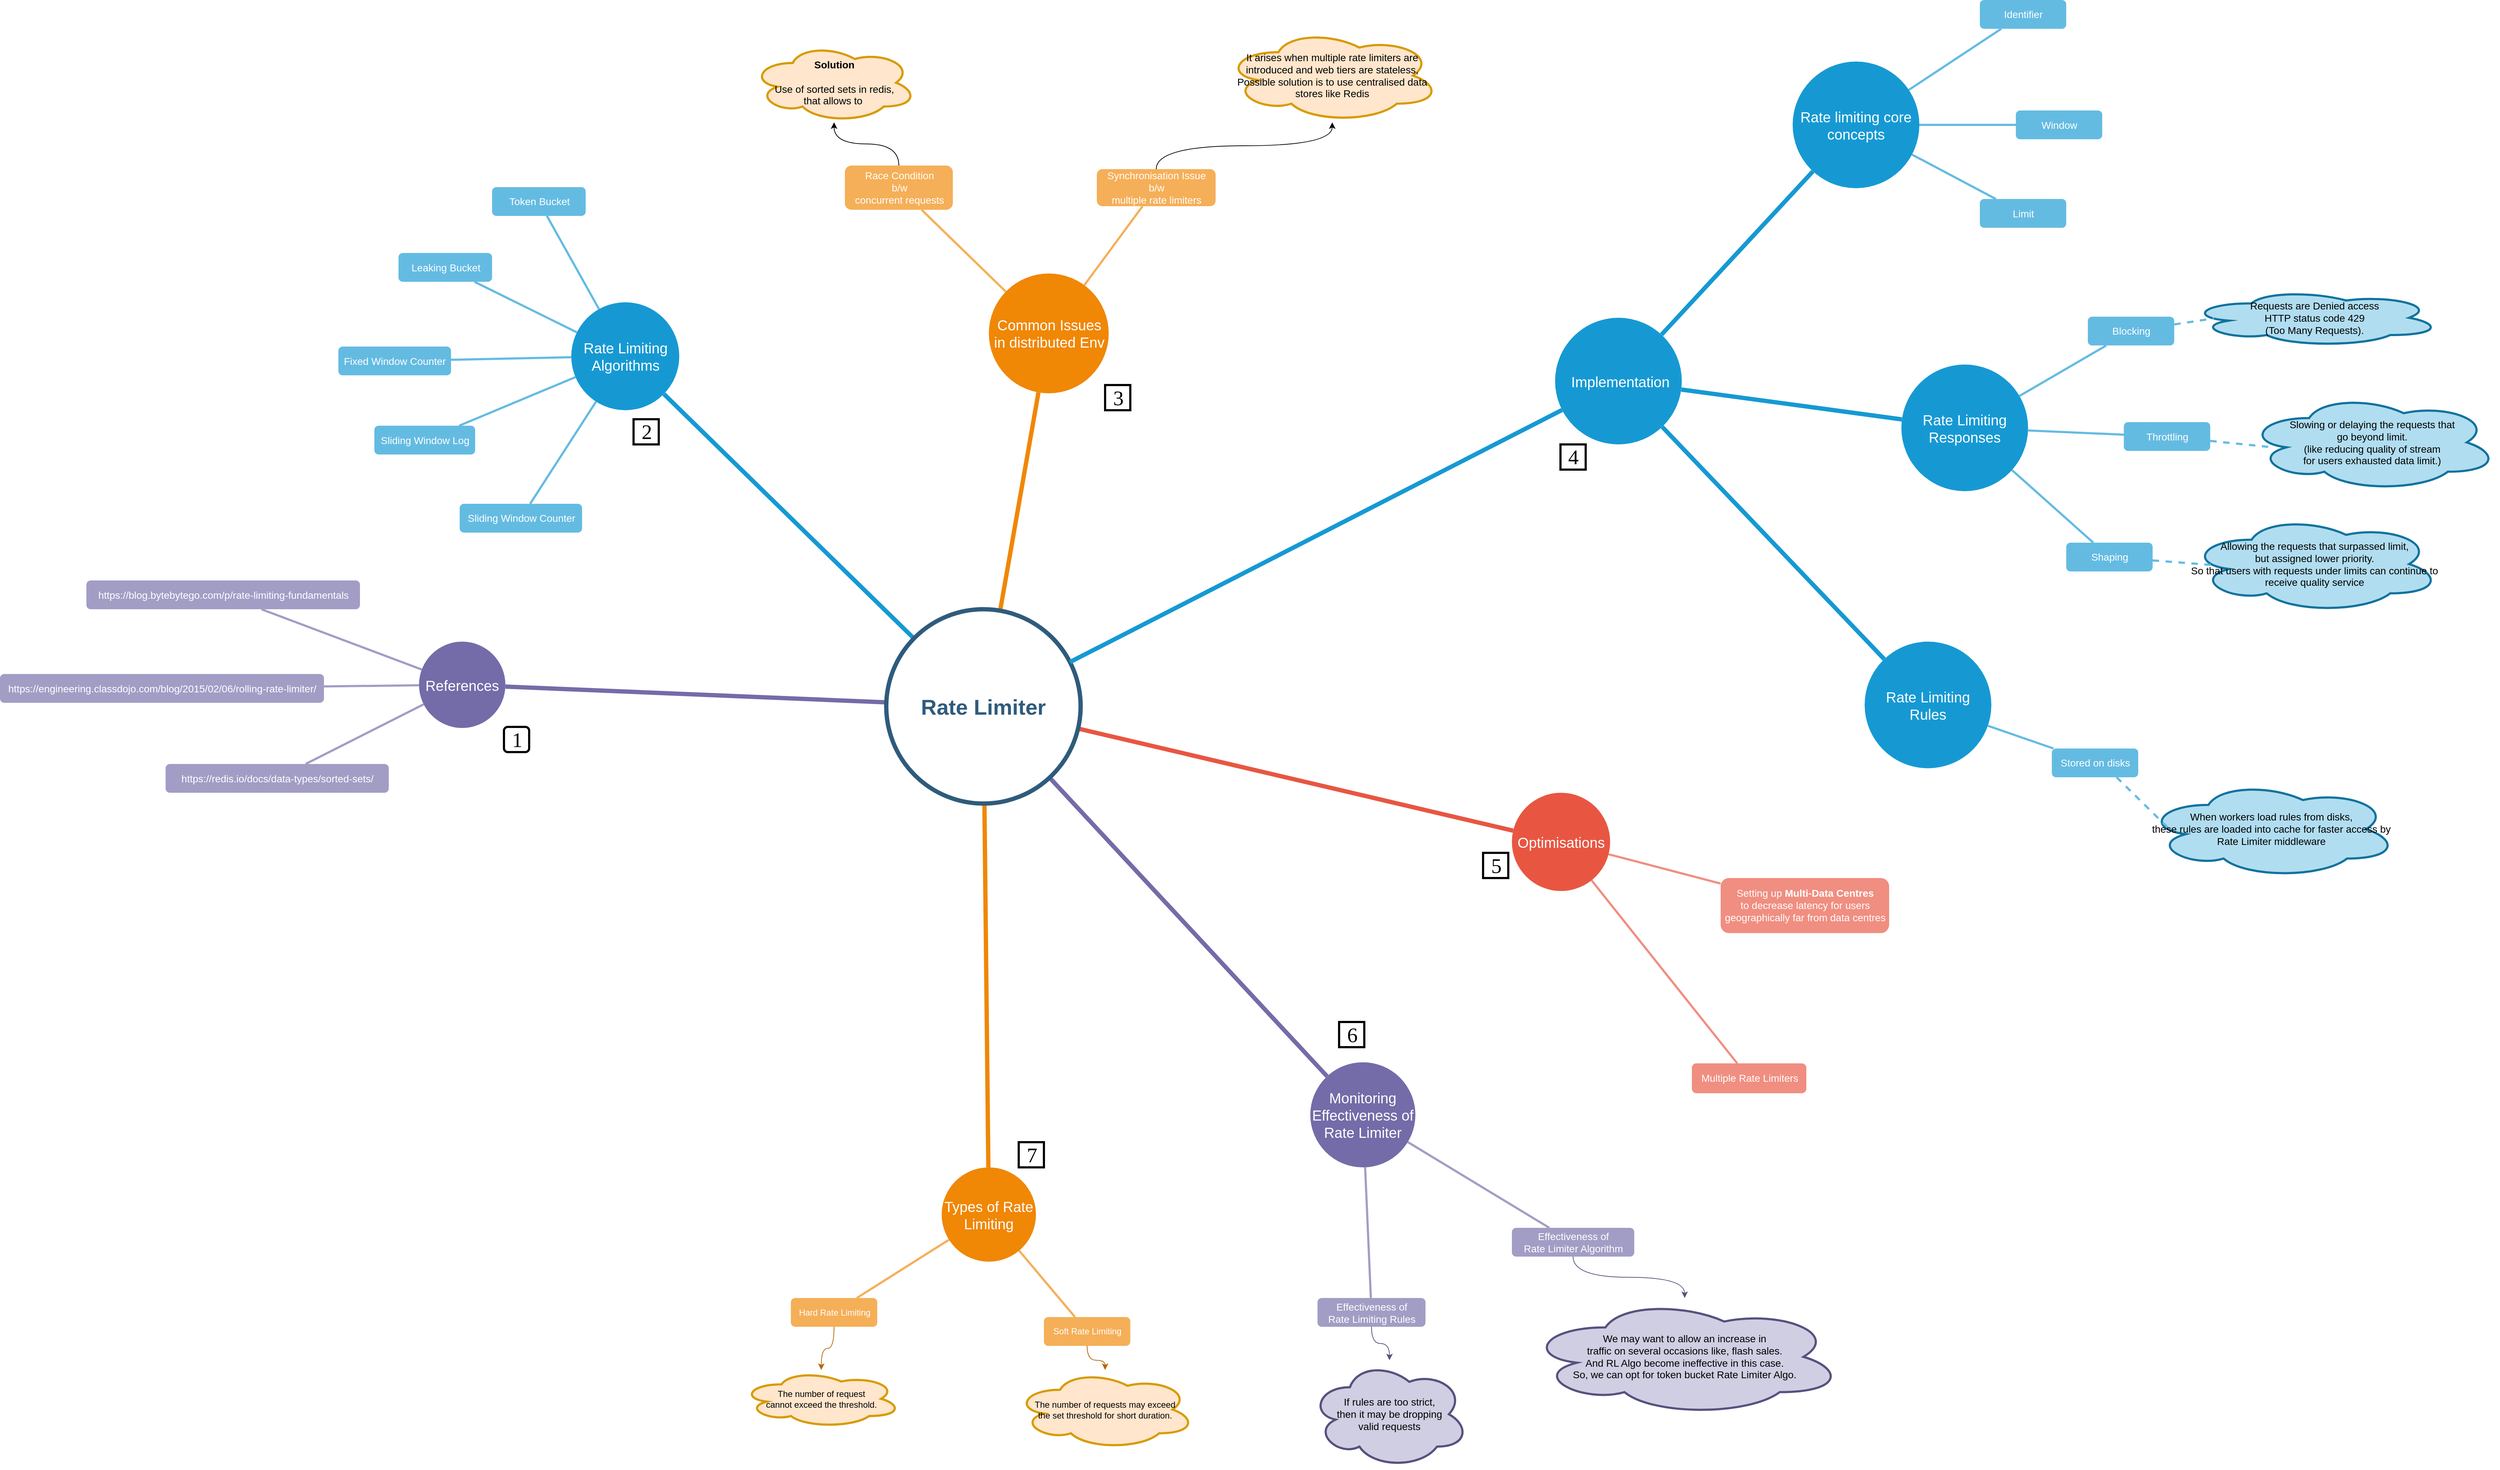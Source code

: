 <mxfile version="21.6.5" type="github">
  <diagram id="6a731a19-8d31-9384-78a2-239565b7b9f0" name="Page-1">
    <mxGraphModel dx="4923" dy="3121" grid="1" gridSize="10" guides="1" tooltips="1" connect="1" arrows="1" fold="1" page="1" pageScale="1" pageWidth="1169" pageHeight="827" background="none" math="0" shadow="0">
      <root>
        <mxCell id="0" />
        <mxCell id="1" parent="0" />
        <mxCell id="1350" value="Rate Limiting Algorithms" style="ellipse;whiteSpace=wrap;html=1;shadow=0;fontFamily=Helvetica;fontSize=20;fontColor=#FFFFFF;align=center;strokeWidth=3;fillColor=#1699D3;strokeColor=none;aspect=fixed;" parent="1" vertex="1">
          <mxGeometry x="523.5" y="250" width="150" height="150" as="geometry" />
        </mxCell>
        <mxCell id="1351" value="Common Issues in distributed Env" style="ellipse;whiteSpace=wrap;html=1;shadow=0;fontFamily=Helvetica;fontSize=20;fontColor=#FFFFFF;align=center;strokeWidth=3;fillColor=#F08705;strokeColor=none;gradientColor=none;aspect=fixed;" parent="1" vertex="1">
          <mxGeometry x="1103.5" y="210" width="166.5" height="166.5" as="geometry" />
        </mxCell>
        <mxCell id="1352" value="Optimisations" style="ellipse;whiteSpace=wrap;html=1;shadow=0;fontFamily=Helvetica;fontSize=20;fontColor=#FFFFFF;align=center;strokeWidth=3;fillColor=#E85642;strokeColor=none;aspect=fixed;" parent="1" vertex="1">
          <mxGeometry x="1830" y="931.5" width="136.5" height="136.5" as="geometry" />
        </mxCell>
        <mxCell id="1353" value="Rate limiting core concepts" style="ellipse;whiteSpace=wrap;html=1;shadow=0;fontFamily=Helvetica;fontSize=20;fontColor=#FFFFFF;align=center;strokeWidth=3;fillColor=#1699D3;strokeColor=none;aspect=fixed;" parent="1" vertex="1">
          <mxGeometry x="2220" y="-84.5" width="176" height="176" as="geometry" />
        </mxCell>
        <mxCell id="1354" value="Monitoring&lt;br&gt;Effectiveness of Rate Limiter" style="ellipse;whiteSpace=wrap;html=1;shadow=0;fontFamily=Helvetica;fontSize=20;fontColor=#FFFFFF;align=center;strokeWidth=3;fillColor=#736ca8;strokeColor=none;aspect=fixed;" parent="1" vertex="1">
          <mxGeometry x="1550" y="1306" width="146" height="146" as="geometry" />
        </mxCell>
        <mxCell id="1355" value="Types of Rate Limiting" style="ellipse;whiteSpace=wrap;html=1;shadow=0;fontFamily=Helvetica;fontSize=20;fontColor=#FFFFFF;align=center;strokeWidth=3;fillColor=#F08705;strokeColor=none;aspect=fixed;" parent="1" vertex="1">
          <mxGeometry x="1038" y="1452" width="131" height="131" as="geometry" />
        </mxCell>
        <mxCell id="1359" style="endArrow=none;strokeWidth=6;strokeColor=#1699D3;html=1;" parent="1" source="1515" target="1350" edge="1">
          <mxGeometry relative="1" as="geometry" />
        </mxCell>
        <mxCell id="1360" style="endArrow=none;strokeWidth=6;strokeColor=#f08705;html=1;" parent="1" source="1515" target="1351" edge="1">
          <mxGeometry relative="1" as="geometry" />
        </mxCell>
        <mxCell id="1361" style="endArrow=none;strokeWidth=6;strokeColor=#E85642;html=1;" parent="1" source="1515" target="1352" edge="1">
          <mxGeometry relative="1" as="geometry" />
        </mxCell>
        <mxCell id="1362" style="endArrow=none;strokeWidth=6;strokeColor=#1699D3;html=1;" parent="1" source="o9pdHSFh_AW5zNJV-_QS-1553" target="1353" edge="1">
          <mxGeometry relative="1" as="geometry" />
        </mxCell>
        <mxCell id="1363" style="endArrow=none;strokeWidth=6;strokeColor=#736CA8;html=1;" parent="1" source="1515" target="1516" edge="1">
          <mxGeometry relative="1" as="geometry" />
        </mxCell>
        <mxCell id="1364" style="endArrow=none;strokeWidth=6;strokeColor=#736ca8;html=1;" parent="1" source="1515" target="1354" edge="1">
          <mxGeometry relative="1" as="geometry" />
        </mxCell>
        <mxCell id="1365" value="" style="edgeStyle=none;endArrow=none;strokeWidth=6;strokeColor=#F08705;html=1;" parent="1" source="1515" target="1355" edge="1">
          <mxGeometry x="181" y="226.5" width="100" height="100" as="geometry">
            <mxPoint x="181" y="326.5" as="sourcePoint" />
            <mxPoint x="281" y="226.5" as="targetPoint" />
          </mxGeometry>
        </mxCell>
        <mxCell id="1371" value="Leaking Bucket" style="rounded=1;fillColor=#64BBE2;strokeColor=none;strokeWidth=3;shadow=0;html=1;fontColor=#FFFFFF;fontSize=14;" parent="1" vertex="1">
          <mxGeometry x="283.5" y="181.5" width="130" height="40" as="geometry" />
        </mxCell>
        <mxCell id="1372" value="Token Bucket" style="rounded=1;fillColor=#64BBE2;strokeColor=none;strokeWidth=3;shadow=0;html=1;fontColor=#FFFFFF;fontSize=14;" parent="1" vertex="1">
          <mxGeometry x="413.5" y="90" width="130" height="40" as="geometry" />
        </mxCell>
        <mxCell id="1373" value="Fixed Window Counter" style="rounded=1;fillColor=#64BBE2;strokeColor=none;strokeWidth=3;shadow=0;html=1;fontColor=#FFFFFF;fontSize=14;" parent="1" vertex="1">
          <mxGeometry x="200" y="311.5" width="156.5" height="40" as="geometry" />
        </mxCell>
        <mxCell id="1383" value="" style="edgeStyle=none;endArrow=none;strokeWidth=3;strokeColor=#64BBE2;html=1;" parent="1" source="1350" target="1371" edge="1">
          <mxGeometry x="-221.5" y="56.5" width="100" height="100" as="geometry">
            <mxPoint x="-221.5" y="156.5" as="sourcePoint" />
            <mxPoint x="-121.5" y="56.5" as="targetPoint" />
          </mxGeometry>
        </mxCell>
        <mxCell id="1384" value="" style="edgeStyle=none;endArrow=none;strokeWidth=3;strokeColor=#64BBE2;html=1;" parent="1" source="1350" target="1372" edge="1">
          <mxGeometry x="-221.5" y="56.5" width="100" height="100" as="geometry">
            <mxPoint x="-221.5" y="156.5" as="sourcePoint" />
            <mxPoint x="-121.5" y="56.5" as="targetPoint" />
          </mxGeometry>
        </mxCell>
        <mxCell id="1385" value="" style="edgeStyle=none;endArrow=none;strokeWidth=3;strokeColor=#64BBE2;html=1;" parent="1" source="1350" target="1373" edge="1">
          <mxGeometry x="-221.5" y="56.5" width="100" height="100" as="geometry">
            <mxPoint x="-221.5" y="156.5" as="sourcePoint" />
            <mxPoint x="-121.5" y="56.5" as="targetPoint" />
          </mxGeometry>
        </mxCell>
        <mxCell id="o9pdHSFh_AW5zNJV-_QS-1548" value="" style="edgeStyle=orthogonalEdgeStyle;rounded=0;orthogonalLoop=1;jettySize=auto;html=1;curved=1;" edge="1" parent="1" source="1392" target="o9pdHSFh_AW5zNJV-_QS-1547">
          <mxGeometry relative="1" as="geometry" />
        </mxCell>
        <mxCell id="1392" value="Race Condition&lt;br&gt;b/w&lt;br&gt;concurrent requests" style="rounded=1;fillColor=#f5af58;strokeColor=none;strokeWidth=3;shadow=0;html=1;fontColor=#FFFFFF;fontSize=14;" parent="1" vertex="1">
          <mxGeometry x="903.5" y="60" width="150" height="61.5" as="geometry" />
        </mxCell>
        <mxCell id="o9pdHSFh_AW5zNJV-_QS-1550" value="" style="edgeStyle=orthogonalEdgeStyle;rounded=0;orthogonalLoop=1;jettySize=auto;html=1;elbow=vertical;curved=1;exitX=0.5;exitY=0;exitDx=0;exitDy=0;" edge="1" parent="1" source="1393" target="o9pdHSFh_AW5zNJV-_QS-1549">
          <mxGeometry relative="1" as="geometry" />
        </mxCell>
        <mxCell id="1393" value="Synchronisation Issue&lt;br&gt;b/w&lt;br&gt;multiple rate limiters" style="rounded=1;fillColor=#f5af58;strokeColor=none;strokeWidth=3;shadow=0;html=1;fontColor=#FFFFFF;fontSize=14;" parent="1" vertex="1">
          <mxGeometry x="1253.5" y="65" width="165" height="51.5" as="geometry" />
        </mxCell>
        <mxCell id="1404" value="" style="edgeStyle=none;endArrow=none;strokeWidth=3;strokeColor=#F5AF58;html=1;" parent="1" source="1351" target="1392" edge="1">
          <mxGeometry x="3.5" y="21.5" width="100" height="100" as="geometry">
            <mxPoint x="3.5" y="121.5" as="sourcePoint" />
            <mxPoint x="103.5" y="21.5" as="targetPoint" />
          </mxGeometry>
        </mxCell>
        <mxCell id="1405" value="" style="edgeStyle=none;endArrow=none;strokeWidth=3;strokeColor=#F5AF58;html=1;" parent="1" source="1351" target="1393" edge="1">
          <mxGeometry x="3.5" y="21.5" width="100" height="100" as="geometry">
            <mxPoint x="3.5" y="121.5" as="sourcePoint" />
            <mxPoint x="103.5" y="21.5" as="targetPoint" />
          </mxGeometry>
        </mxCell>
        <mxCell id="1417" value="Setting up &lt;b&gt;Multi-Data Centres&lt;/b&gt;&lt;br style=&quot;font-size: 14px;&quot;&gt;to decrease latency for users&lt;br style=&quot;font-size: 14px;&quot;&gt;geographically far from data centres" style="rounded=1;fillColor=#f08e81;strokeColor=none;strokeWidth=3;shadow=0;html=1;fontColor=#FFFFFF;fontSize=14;" parent="1" vertex="1">
          <mxGeometry x="2120" y="1050" width="234" height="76.5" as="geometry" />
        </mxCell>
        <mxCell id="1418" value="Multiple Rate Limiters" style="rounded=1;fillColor=#f08e81;strokeColor=none;strokeWidth=3;shadow=0;html=1;fontColor=#FFFFFF;fontSize=14;" parent="1" vertex="1">
          <mxGeometry x="2080" y="1307.5" width="159" height="41.5" as="geometry" />
        </mxCell>
        <mxCell id="1428" value="" style="edgeStyle=none;endArrow=none;strokeWidth=3;strokeColor=#F08E81;html=1;" parent="1" source="1352" target="1417" edge="1">
          <mxGeometry x="31" y="106.5" width="100" height="100" as="geometry">
            <mxPoint x="260" y="1025.5" as="sourcePoint" />
            <mxPoint x="360" y="925.5" as="targetPoint" />
          </mxGeometry>
        </mxCell>
        <mxCell id="1429" value="" style="edgeStyle=none;endArrow=none;strokeWidth=3;strokeColor=#F08E81;html=1;" parent="1" source="1352" target="1418" edge="1">
          <mxGeometry x="31" y="106.5" width="100" height="100" as="geometry">
            <mxPoint x="260" y="1025.5" as="sourcePoint" />
            <mxPoint x="360" y="925.5" as="targetPoint" />
          </mxGeometry>
        </mxCell>
        <mxCell id="1440" value="Identifier" style="rounded=1;fillColor=#64BBE2;strokeColor=none;strokeWidth=3;shadow=0;html=1;fontColor=#FFFFFF;fontSize=14;" parent="1" vertex="1">
          <mxGeometry x="2480" y="-170" width="120" height="40" as="geometry" />
        </mxCell>
        <mxCell id="1441" value="Limit" style="rounded=1;fillColor=#64BBE2;strokeColor=none;strokeWidth=3;shadow=0;html=1;fontColor=#FFFFFF;fontSize=14;" parent="1" vertex="1">
          <mxGeometry x="2480" y="106.5" width="120" height="40" as="geometry" />
        </mxCell>
        <mxCell id="1442" value="Window" style="rounded=1;fillColor=#64BBE2;strokeColor=none;strokeWidth=3;shadow=0;html=1;fontColor=#FFFFFF;fontSize=14;" parent="1" vertex="1">
          <mxGeometry x="2530" y="-16.5" width="120" height="40" as="geometry" />
        </mxCell>
        <mxCell id="1451" value="" style="edgeStyle=none;endArrow=none;strokeWidth=3;strokeColor=#64BBE2;html=1;" parent="1" source="1353" target="1440" edge="1">
          <mxGeometry x="-24" y="196.5" width="100" height="100" as="geometry">
            <mxPoint x="358.5" y="-511.5" as="sourcePoint" />
            <mxPoint x="458.5" y="-611.5" as="targetPoint" />
          </mxGeometry>
        </mxCell>
        <mxCell id="1452" value="" style="edgeStyle=none;endArrow=none;strokeWidth=3;strokeColor=#64BBE2;html=1;" parent="1" source="1353" target="1442" edge="1">
          <mxGeometry x="-24" y="196.5" width="100" height="100" as="geometry">
            <mxPoint x="358.5" y="-511.5" as="sourcePoint" />
            <mxPoint x="458.5" y="-611.5" as="targetPoint" />
          </mxGeometry>
        </mxCell>
        <mxCell id="1453" value="" style="edgeStyle=none;endArrow=none;strokeWidth=3;strokeColor=#64BBE2;html=1;" parent="1" source="1353" target="1441" edge="1">
          <mxGeometry x="-24" y="196.5" width="100" height="100" as="geometry">
            <mxPoint x="358.5" y="-511.5" as="sourcePoint" />
            <mxPoint x="458.5" y="-611.5" as="targetPoint" />
          </mxGeometry>
        </mxCell>
        <mxCell id="o9pdHSFh_AW5zNJV-_QS-1583" value="" style="edgeStyle=orthogonalEdgeStyle;rounded=0;orthogonalLoop=1;jettySize=auto;html=1;curved=1;fillColor=#d0cee2;strokeColor=#56517e;" edge="1" parent="1" source="1460" target="o9pdHSFh_AW5zNJV-_QS-1582">
          <mxGeometry relative="1" as="geometry" />
        </mxCell>
        <mxCell id="1460" value="Effectiveness of &lt;br style=&quot;font-size: 14px;&quot;&gt;Rate Limiter Algorithm" style="rounded=1;fillColor=#a29dc5;strokeColor=none;strokeWidth=3;shadow=0;html=1;fontColor=#FFFFFF;fontSize=14;" parent="1" vertex="1">
          <mxGeometry x="1830" y="1536" width="170" height="40" as="geometry" />
        </mxCell>
        <mxCell id="o9pdHSFh_AW5zNJV-_QS-1581" value="" style="edgeStyle=orthogonalEdgeStyle;rounded=0;orthogonalLoop=1;jettySize=auto;html=1;fillColor=#d0cee2;strokeColor=#56517e;elbow=vertical;curved=1;" edge="1" parent="1" source="1461" target="o9pdHSFh_AW5zNJV-_QS-1580">
          <mxGeometry relative="1" as="geometry" />
        </mxCell>
        <mxCell id="1461" value="Effectiveness of&lt;br style=&quot;font-size: 14px;&quot;&gt;Rate Limiting Rules" style="rounded=1;fillColor=#a29dc5;strokeColor=none;strokeWidth=3;shadow=0;html=1;fontColor=#FFFFFF;fontSize=14;" parent="1" vertex="1">
          <mxGeometry x="1560" y="1633.5" width="150" height="40" as="geometry" />
        </mxCell>
        <mxCell id="1463" value="" style="edgeStyle=none;endArrow=none;strokeWidth=3;strokeColor=#A29DC5;html=1;" parent="1" source="1354" target="1460" edge="1">
          <mxGeometry x="251" y="-103.5" width="100" height="100" as="geometry">
            <mxPoint x="170" y="440.5" as="sourcePoint" />
            <mxPoint x="270" y="340.5" as="targetPoint" />
          </mxGeometry>
        </mxCell>
        <mxCell id="1464" value="" style="edgeStyle=none;endArrow=none;strokeWidth=3;strokeColor=#A29DC5;html=1;" parent="1" source="1354" target="1461" edge="1">
          <mxGeometry x="251" y="-103.5" width="100" height="100" as="geometry">
            <mxPoint x="170" y="440.5" as="sourcePoint" />
            <mxPoint x="270" y="340.5" as="targetPoint" />
          </mxGeometry>
        </mxCell>
        <mxCell id="1472" value="Soft Rate Limiting" style="rounded=1;fillColor=#f5af58;strokeColor=none;strokeWidth=3;shadow=0;html=1;fontColor=#FFFFFF;" parent="1" vertex="1">
          <mxGeometry x="1180" y="1660" width="120" height="40" as="geometry" />
        </mxCell>
        <mxCell id="o9pdHSFh_AW5zNJV-_QS-1585" value="" style="edgeStyle=orthogonalEdgeStyle;rounded=0;orthogonalLoop=1;jettySize=auto;html=1;fillColor=#fad7ac;strokeColor=#b46504;curved=1;" edge="1" parent="1" source="1473" target="o9pdHSFh_AW5zNJV-_QS-1584">
          <mxGeometry relative="1" as="geometry" />
        </mxCell>
        <mxCell id="1473" value="Hard Rate Limiting" style="rounded=1;fillColor=#f5af58;strokeColor=none;strokeWidth=3;shadow=0;html=1;fontColor=#FFFFFF;" parent="1" vertex="1">
          <mxGeometry x="828.5" y="1633.5" width="120" height="40" as="geometry" />
        </mxCell>
        <mxCell id="1484" value="" style="edgeStyle=none;endArrow=none;strokeWidth=3;strokeColor=#F5AF58;html=1;" parent="1" source="1355" target="1472" edge="1">
          <mxGeometry x="243.5" y="39" width="100" height="100" as="geometry">
            <mxPoint x="43.5" y="361" as="sourcePoint" />
            <mxPoint x="143.5" y="261" as="targetPoint" />
          </mxGeometry>
        </mxCell>
        <mxCell id="1515" value="Rate Limiter" style="ellipse;whiteSpace=wrap;html=1;shadow=0;fontFamily=Helvetica;fontSize=30;fontColor=#2F5B7C;align=center;strokeColor=#2F5B7C;strokeWidth=6;fillColor=#FFFFFF;fontStyle=1;gradientColor=none;" parent="1" vertex="1">
          <mxGeometry x="961" y="676.5" width="270" height="270" as="geometry" />
        </mxCell>
        <mxCell id="1516" value="References" style="ellipse;whiteSpace=wrap;html=1;shadow=0;fontFamily=Helvetica;fontSize=20;fontColor=#FFFFFF;align=center;strokeWidth=3;fillColor=#736ca8;strokeColor=none;" parent="1" vertex="1">
          <mxGeometry x="312" y="721.5" width="120" height="120" as="geometry" />
        </mxCell>
        <UserObject label="https://redis.io/docs/data-types/sorted-sets/" link="https://redis.io/docs/data-types/sorted-sets/" id="1524">
          <mxCell style="rounded=1;fillColor=#a29dc5;strokeColor=none;strokeWidth=3;shadow=0;html=1;fontColor=#FFFFFF;fontSize=14;" parent="1" vertex="1">
            <mxGeometry x="-40" y="891.5" width="310" height="40" as="geometry" />
          </mxCell>
        </UserObject>
        <UserObject label="https://engineering.classdojo.com/blog/2015/02/06/rolling-rate-limiter/" link="https://engineering.classdojo.com/blog/2015/02/06/rolling-rate-limiter/" id="1525">
          <mxCell style="rounded=1;fillColor=#a29dc5;strokeColor=none;strokeWidth=3;shadow=0;html=1;fontColor=#FFFFFF;fontSize=14;" parent="1" vertex="1">
            <mxGeometry x="-270" y="766.5" width="450" height="40" as="geometry" />
          </mxCell>
        </UserObject>
        <UserObject label="https://blog.bytebytego.com/p/rate-limiting-fundamentals" link="https://blog.bytebytego.com/p/rate-limiting-fundamentals" id="1526">
          <mxCell style="rounded=1;fillColor=#a29dc5;strokeColor=none;strokeWidth=3;shadow=0;html=1;fontColor=#FFFFFF;fontSize=14;" parent="1" vertex="1">
            <mxGeometry x="-150" y="636.5" width="380" height="40" as="geometry" />
          </mxCell>
        </UserObject>
        <mxCell id="1536" value="" style="edgeStyle=none;endArrow=none;strokeWidth=3;strokeColor=#A29DC5;html=1;" parent="1" source="1516" target="1524" edge="1">
          <mxGeometry x="-1498" y="-303.5" width="100" height="100" as="geometry">
            <mxPoint x="-1498" y="-203.5" as="sourcePoint" />
            <mxPoint x="-1398" y="-303.5" as="targetPoint" />
          </mxGeometry>
        </mxCell>
        <mxCell id="1537" value="" style="edgeStyle=none;endArrow=none;strokeWidth=3;strokeColor=#A29DC5;html=1;" parent="1" source="1516" target="1525" edge="1">
          <mxGeometry x="-1498" y="-303.5" width="100" height="100" as="geometry">
            <mxPoint x="-1498" y="-203.5" as="sourcePoint" />
            <mxPoint x="-1398" y="-303.5" as="targetPoint" />
          </mxGeometry>
        </mxCell>
        <mxCell id="1538" value="" style="edgeStyle=none;endArrow=none;strokeWidth=3;strokeColor=#A29DC5;html=1;" parent="1" source="1516" target="1526" edge="1">
          <mxGeometry x="-1498" y="-303.5" width="100" height="100" as="geometry">
            <mxPoint x="-1498" y="-203.5" as="sourcePoint" />
            <mxPoint x="-1398" y="-303.5" as="targetPoint" />
          </mxGeometry>
        </mxCell>
        <mxCell id="1542" style="edgeStyle=none;rounded=0;html=1;exitX=0.5;exitY=1;endArrow=none;endFill=0;jettySize=auto;orthogonalLoop=1;strokeColor=#736CA8;strokeWidth=2;fillColor=#64bbe2;fontSize=14;fontColor=#23445D;" parent="1" edge="1">
          <mxGeometry relative="1" as="geometry">
            <mxPoint x="137" y="771.5" as="sourcePoint" />
            <mxPoint x="137" y="771.5" as="targetPoint" />
          </mxGeometry>
        </mxCell>
        <mxCell id="o9pdHSFh_AW5zNJV-_QS-1543" value="Sliding Window Log" style="rounded=1;fillColor=#64BBE2;strokeColor=none;strokeWidth=3;shadow=0;html=1;fontColor=#FFFFFF;fontSize=14;" vertex="1" parent="1">
          <mxGeometry x="250" y="421.5" width="140" height="40" as="geometry" />
        </mxCell>
        <mxCell id="o9pdHSFh_AW5zNJV-_QS-1544" value="" style="edgeStyle=none;endArrow=none;strokeWidth=3;strokeColor=#64BBE2;html=1;" edge="1" parent="1" target="o9pdHSFh_AW5zNJV-_QS-1543" source="1350">
          <mxGeometry x="-221.5" y="56.5" width="100" height="100" as="geometry">
            <mxPoint x="518.5" y="397" as="sourcePoint" />
            <mxPoint x="-128" y="108.5" as="targetPoint" />
          </mxGeometry>
        </mxCell>
        <mxCell id="o9pdHSFh_AW5zNJV-_QS-1545" value="Sliding Window Counter" style="rounded=1;fillColor=#64BBE2;strokeColor=none;strokeWidth=3;shadow=0;html=1;fontColor=#FFFFFF;fontSize=14;" vertex="1" parent="1">
          <mxGeometry x="368.5" y="530" width="170" height="40" as="geometry" />
        </mxCell>
        <mxCell id="o9pdHSFh_AW5zNJV-_QS-1546" value="" style="edgeStyle=none;endArrow=none;strokeWidth=3;strokeColor=#64BBE2;html=1;" edge="1" parent="1" target="o9pdHSFh_AW5zNJV-_QS-1545" source="1350">
          <mxGeometry x="-221.5" y="56.5" width="100" height="100" as="geometry">
            <mxPoint x="572.224" y="393.121" as="sourcePoint" />
            <mxPoint x="-46.5" y="178.5" as="targetPoint" />
          </mxGeometry>
        </mxCell>
        <mxCell id="o9pdHSFh_AW5zNJV-_QS-1547" value="&lt;b&gt;Solution&lt;br&gt;&lt;/b&gt;&lt;br&gt;Use of sorted sets in redis,&lt;br&gt;that allows to&amp;nbsp;" style="ellipse;shape=cloud;whiteSpace=wrap;html=1;fontSize=14;fillColor=#ffe6cc;strokeColor=#d79b00;rounded=1;strokeWidth=3;shadow=0;" vertex="1" parent="1">
          <mxGeometry x="773.5" y="-110" width="230" height="110" as="geometry" />
        </mxCell>
        <mxCell id="o9pdHSFh_AW5zNJV-_QS-1549" value="It arises when multiple rate limiters are introduced and web tiers are stateless,&lt;br&gt;Possible solution is to use centralised data stores like Redis" style="ellipse;shape=cloud;whiteSpace=wrap;html=1;fontSize=14;fillColor=#ffe6cc;strokeColor=#d79b00;rounded=1;strokeWidth=3;shadow=0;" vertex="1" parent="1">
          <mxGeometry x="1431" y="-130" width="299" height="130" as="geometry" />
        </mxCell>
        <mxCell id="o9pdHSFh_AW5zNJV-_QS-1554" value="" style="endArrow=none;strokeWidth=6;strokeColor=#1699D3;html=1;" edge="1" parent="1" source="1515" target="o9pdHSFh_AW5zNJV-_QS-1553">
          <mxGeometry relative="1" as="geometry">
            <mxPoint x="1231" y="812" as="sourcePoint" />
            <mxPoint x="1838" y="812" as="targetPoint" />
          </mxGeometry>
        </mxCell>
        <mxCell id="o9pdHSFh_AW5zNJV-_QS-1553" value="&amp;nbsp;Implementation" style="ellipse;whiteSpace=wrap;html=1;shadow=0;fontFamily=Helvetica;fontSize=20;fontColor=#FFFFFF;align=center;strokeWidth=3;fillColor=#1699D3;strokeColor=none;aspect=fixed;" vertex="1" parent="1">
          <mxGeometry x="1890" y="271.5" width="176" height="176" as="geometry" />
        </mxCell>
        <mxCell id="o9pdHSFh_AW5zNJV-_QS-1555" value="Rate Limiting Responses" style="ellipse;whiteSpace=wrap;html=1;shadow=0;fontFamily=Helvetica;fontSize=20;fontColor=#FFFFFF;align=center;strokeWidth=3;fillColor=#1699D3;strokeColor=none;aspect=fixed;" vertex="1" parent="1">
          <mxGeometry x="2371" y="336.5" width="176" height="176" as="geometry" />
        </mxCell>
        <mxCell id="o9pdHSFh_AW5zNJV-_QS-1557" style="endArrow=none;strokeWidth=6;strokeColor=#1699D3;html=1;" edge="1" parent="1" source="o9pdHSFh_AW5zNJV-_QS-1553" target="o9pdHSFh_AW5zNJV-_QS-1555">
          <mxGeometry relative="1" as="geometry">
            <mxPoint x="2065" y="451" as="sourcePoint" />
            <mxPoint x="2337" y="360" as="targetPoint" />
          </mxGeometry>
        </mxCell>
        <mxCell id="o9pdHSFh_AW5zNJV-_QS-1558" value="Blocking" style="rounded=1;fillColor=#64BBE2;strokeColor=none;strokeWidth=3;shadow=0;html=1;fontColor=#FFFFFF;fontSize=14;" vertex="1" parent="1">
          <mxGeometry x="2630" y="270" width="120" height="40" as="geometry" />
        </mxCell>
        <mxCell id="o9pdHSFh_AW5zNJV-_QS-1559" value="" style="edgeStyle=none;endArrow=none;strokeWidth=3;strokeColor=#64BBE2;html=1;" edge="1" parent="1" target="o9pdHSFh_AW5zNJV-_QS-1558" source="o9pdHSFh_AW5zNJV-_QS-1555">
          <mxGeometry x="-24" y="196.5" width="100" height="100" as="geometry">
            <mxPoint x="2546" y="391.5" as="sourcePoint" />
            <mxPoint x="621.5" y="-178" as="targetPoint" />
          </mxGeometry>
        </mxCell>
        <mxCell id="o9pdHSFh_AW5zNJV-_QS-1560" value="Throttling" style="rounded=1;fillColor=#64BBE2;strokeColor=none;strokeWidth=3;shadow=0;html=1;fontColor=#FFFFFF;fontSize=14;" vertex="1" parent="1">
          <mxGeometry x="2680" y="416.5" width="120" height="40" as="geometry" />
        </mxCell>
        <mxCell id="o9pdHSFh_AW5zNJV-_QS-1561" value="" style="edgeStyle=none;endArrow=none;strokeWidth=3;strokeColor=#64BBE2;html=1;" edge="1" parent="1" target="o9pdHSFh_AW5zNJV-_QS-1560" source="o9pdHSFh_AW5zNJV-_QS-1555">
          <mxGeometry x="-24" y="196.5" width="100" height="100" as="geometry">
            <mxPoint x="2560" y="496.5" as="sourcePoint" />
            <mxPoint x="635.5" y="-73" as="targetPoint" />
          </mxGeometry>
        </mxCell>
        <mxCell id="o9pdHSFh_AW5zNJV-_QS-1562" value="Shaping" style="rounded=1;fillColor=#64BBE2;strokeColor=none;strokeWidth=3;shadow=0;html=1;fontColor=#FFFFFF;fontSize=14;" vertex="1" parent="1">
          <mxGeometry x="2600" y="584" width="120" height="40" as="geometry" />
        </mxCell>
        <mxCell id="o9pdHSFh_AW5zNJV-_QS-1563" value="" style="edgeStyle=none;endArrow=none;strokeWidth=3;strokeColor=#64BBE2;html=1;" edge="1" parent="1" target="o9pdHSFh_AW5zNJV-_QS-1562" source="o9pdHSFh_AW5zNJV-_QS-1555">
          <mxGeometry x="-24" y="196.5" width="100" height="100" as="geometry">
            <mxPoint x="2572.25" y="630.5" as="sourcePoint" />
            <mxPoint x="647.75" y="61" as="targetPoint" />
          </mxGeometry>
        </mxCell>
        <mxCell id="o9pdHSFh_AW5zNJV-_QS-1564" value="Requests are Denied access&lt;br&gt;HTTP status code 429 &lt;br&gt;(Too Many Requests)." style="ellipse;shape=cloud;whiteSpace=wrap;html=1;fontSize=14;fillColor=#b1ddf0;strokeColor=#10739e;rounded=1;strokeWidth=3;shadow=0;" vertex="1" parent="1">
          <mxGeometry x="2770" y="231.5" width="350" height="80" as="geometry" />
        </mxCell>
        <mxCell id="o9pdHSFh_AW5zNJV-_QS-1566" value="" style="endArrow=none;strokeWidth=3;strokeColor=#64BBE2;html=1;entryX=0.1;entryY=0.511;entryDx=0;entryDy=0;entryPerimeter=0;dashed=1;" edge="1" parent="1" source="o9pdHSFh_AW5zNJV-_QS-1558" target="o9pdHSFh_AW5zNJV-_QS-1564">
          <mxGeometry x="-24" y="196.5" width="100" height="100" as="geometry">
            <mxPoint x="2760" y="370" as="sourcePoint" />
            <mxPoint x="2881" y="300" as="targetPoint" />
          </mxGeometry>
        </mxCell>
        <mxCell id="o9pdHSFh_AW5zNJV-_QS-1567" value="Slowing or delaying the requests that&lt;br&gt;go beyond limit.&lt;br&gt;(like reducing quality of stream &lt;br&gt;for users exhausted data limit.)" style="ellipse;shape=cloud;whiteSpace=wrap;html=1;fontSize=14;fillColor=#b1ddf0;strokeColor=#10739e;rounded=1;strokeWidth=3;shadow=0;" vertex="1" parent="1">
          <mxGeometry x="2850" y="377" width="350" height="135.5" as="geometry" />
        </mxCell>
        <mxCell id="o9pdHSFh_AW5zNJV-_QS-1568" value="" style="endArrow=none;strokeWidth=3;strokeColor=#64BBE2;html=1;entryX=0.098;entryY=0.548;entryDx=0;entryDy=0;entryPerimeter=0;dashed=1;" edge="1" parent="1" target="o9pdHSFh_AW5zNJV-_QS-1567" source="o9pdHSFh_AW5zNJV-_QS-1560">
          <mxGeometry x="-24" y="196.5" width="100" height="100" as="geometry">
            <mxPoint x="2790" y="434" as="sourcePoint" />
            <mxPoint x="2855" y="453.74" as="targetPoint" />
          </mxGeometry>
        </mxCell>
        <mxCell id="o9pdHSFh_AW5zNJV-_QS-1569" value="Allowing the requests that surpassed limit,&lt;br&gt;but assigned lower priority.&lt;br&gt;So that users with requests under limits can continue to receive quality service" style="ellipse;shape=cloud;whiteSpace=wrap;html=1;fontSize=14;fillColor=#b1ddf0;strokeColor=#10739e;rounded=1;strokeWidth=3;shadow=0;" vertex="1" parent="1">
          <mxGeometry x="2770" y="546" width="350" height="135.5" as="geometry" />
        </mxCell>
        <mxCell id="o9pdHSFh_AW5zNJV-_QS-1570" value="" style="endArrow=none;strokeWidth=3;strokeColor=#64BBE2;html=1;entryX=0.1;entryY=0.511;entryDx=0;entryDy=0;entryPerimeter=0;dashed=1;" edge="1" parent="1" target="o9pdHSFh_AW5zNJV-_QS-1569" source="o9pdHSFh_AW5zNJV-_QS-1562">
          <mxGeometry x="-24" y="196.5" width="100" height="100" as="geometry">
            <mxPoint x="2750" y="606.5" as="sourcePoint" />
            <mxPoint x="2871" y="614.5" as="targetPoint" />
          </mxGeometry>
        </mxCell>
        <mxCell id="o9pdHSFh_AW5zNJV-_QS-1571" value="Rate Limiting&lt;br&gt;Rules" style="ellipse;whiteSpace=wrap;html=1;shadow=0;fontFamily=Helvetica;fontSize=20;fontColor=#FFFFFF;align=center;strokeWidth=3;fillColor=#1699D3;strokeColor=none;aspect=fixed;" vertex="1" parent="1">
          <mxGeometry x="2320" y="721.5" width="176" height="176" as="geometry" />
        </mxCell>
        <mxCell id="o9pdHSFh_AW5zNJV-_QS-1572" value="Stored on disks" style="rounded=1;fillColor=#64BBE2;strokeColor=none;strokeWidth=3;shadow=0;html=1;fontColor=#FFFFFF;fontSize=14;" vertex="1" parent="1">
          <mxGeometry x="2580" y="870" width="120" height="40" as="geometry" />
        </mxCell>
        <mxCell id="o9pdHSFh_AW5zNJV-_QS-1573" value="" style="edgeStyle=none;endArrow=none;strokeWidth=3;strokeColor=#64BBE2;html=1;" edge="1" parent="1" source="o9pdHSFh_AW5zNJV-_QS-1571" target="o9pdHSFh_AW5zNJV-_QS-1572">
          <mxGeometry x="-24" y="196.5" width="100" height="100" as="geometry">
            <mxPoint x="2435" y="736" as="sourcePoint" />
            <mxPoint x="510.5" y="166.5" as="targetPoint" />
          </mxGeometry>
        </mxCell>
        <mxCell id="o9pdHSFh_AW5zNJV-_QS-1574" style="endArrow=none;strokeWidth=6;strokeColor=#1699D3;html=1;" edge="1" parent="1" source="o9pdHSFh_AW5zNJV-_QS-1553" target="o9pdHSFh_AW5zNJV-_QS-1571">
          <mxGeometry relative="1" as="geometry">
            <mxPoint x="1973.5" y="530.5" as="sourcePoint" />
            <mxPoint x="2266.5" y="676.5" as="targetPoint" />
          </mxGeometry>
        </mxCell>
        <mxCell id="o9pdHSFh_AW5zNJV-_QS-1575" value="When workers load rules from disks,&lt;br&gt;these rules are loaded into cache for faster access by Rate Limiter middleware" style="ellipse;shape=cloud;whiteSpace=wrap;html=1;fontSize=14;fillColor=#b1ddf0;strokeColor=#10739e;rounded=1;strokeWidth=3;shadow=0;" vertex="1" parent="1">
          <mxGeometry x="2710" y="914.5" width="350" height="135.5" as="geometry" />
        </mxCell>
        <mxCell id="o9pdHSFh_AW5zNJV-_QS-1576" value="" style="endArrow=none;strokeWidth=3;strokeColor=#64BBE2;html=1;entryX=0.1;entryY=0.511;entryDx=0;entryDy=0;entryPerimeter=0;dashed=1;exitX=0.75;exitY=1;exitDx=0;exitDy=0;" edge="1" parent="1" target="o9pdHSFh_AW5zNJV-_QS-1575" source="o9pdHSFh_AW5zNJV-_QS-1572">
          <mxGeometry x="-24" y="196.5" width="100" height="100" as="geometry">
            <mxPoint x="2660" y="977.5" as="sourcePoint" />
            <mxPoint x="2811" y="983" as="targetPoint" />
          </mxGeometry>
        </mxCell>
        <mxCell id="o9pdHSFh_AW5zNJV-_QS-1579" value="" style="edgeStyle=none;endArrow=none;strokeWidth=3;strokeColor=#F5AF58;html=1;" edge="1" parent="1" source="1355" target="1473">
          <mxGeometry x="243.5" y="39" width="100" height="100" as="geometry">
            <mxPoint x="1040" y="1661" as="sourcePoint" />
            <mxPoint x="1051" y="1761" as="targetPoint" />
          </mxGeometry>
        </mxCell>
        <mxCell id="o9pdHSFh_AW5zNJV-_QS-1580" value="If rules are too strict, &lt;br&gt;then it may be dropping &lt;br&gt;valid requests" style="ellipse;shape=cloud;whiteSpace=wrap;html=1;fontSize=14;fillColor=#d0cee2;strokeColor=#56517e;rounded=1;strokeWidth=3;shadow=0;" vertex="1" parent="1">
          <mxGeometry x="1550" y="1720" width="220" height="150" as="geometry" />
        </mxCell>
        <mxCell id="o9pdHSFh_AW5zNJV-_QS-1582" value="We may want to allow an increase in &lt;br&gt;traffic on several occasions like, flash sales.&lt;br&gt;And RL Algo become ineffective in this case.&lt;br&gt;So, we can opt for token bucket Rate Limiter Algo." style="ellipse;shape=cloud;whiteSpace=wrap;html=1;fontSize=14;fillColor=#d0cee2;strokeColor=#56517e;rounded=1;strokeWidth=3;shadow=0;" vertex="1" parent="1">
          <mxGeometry x="1850" y="1633.5" width="440" height="163.5" as="geometry" />
        </mxCell>
        <mxCell id="o9pdHSFh_AW5zNJV-_QS-1584" value="The number of request &lt;br&gt;cannot exceed the threshold." style="ellipse;shape=cloud;whiteSpace=wrap;html=1;fillColor=#ffe6cc;strokeColor=#d79b00;rounded=1;strokeWidth=3;shadow=0;" vertex="1" parent="1">
          <mxGeometry x="760" y="1733.5" width="221.5" height="80" as="geometry" />
        </mxCell>
        <mxCell id="o9pdHSFh_AW5zNJV-_QS-1586" value="" style="edgeStyle=orthogonalEdgeStyle;rounded=0;orthogonalLoop=1;jettySize=auto;html=1;fillColor=#fad7ac;strokeColor=#b46504;curved=1;" edge="1" parent="1" target="o9pdHSFh_AW5zNJV-_QS-1587" source="1472">
          <mxGeometry relative="1" as="geometry">
            <mxPoint x="1229" y="1713.5" as="sourcePoint" />
          </mxGeometry>
        </mxCell>
        <mxCell id="o9pdHSFh_AW5zNJV-_QS-1587" value="The number of requests may exceed &lt;br&gt;the set threshold for short duration." style="ellipse;shape=cloud;whiteSpace=wrap;html=1;fillColor=#ffe6cc;strokeColor=#d79b00;rounded=1;strokeWidth=3;shadow=0;" vertex="1" parent="1">
          <mxGeometry x="1140" y="1733.5" width="250" height="110" as="geometry" />
        </mxCell>
        <UserObject label="1" id="o9pdHSFh_AW5zNJV-_QS-1591">
          <mxCell style="rounded=1;strokeWidth=3;shadow=0;html=1;fontSize=29;fontFamily=Tahoma;" vertex="1" parent="1">
            <mxGeometry x="430" y="840" width="35" height="35" as="geometry" />
          </mxCell>
        </UserObject>
        <UserObject label="2" id="o9pdHSFh_AW5zNJV-_QS-1593">
          <mxCell style="rounded=1;strokeWidth=3;shadow=0;html=1;fontSize=29;fontFamily=Tahoma;arcSize=0;" vertex="1" parent="1">
            <mxGeometry x="610" y="412.5" width="35" height="35" as="geometry" />
          </mxCell>
        </UserObject>
        <UserObject label="3" id="o9pdHSFh_AW5zNJV-_QS-1594">
          <mxCell style="rounded=1;strokeWidth=3;shadow=0;html=1;fontSize=29;fontFamily=Tahoma;arcSize=0;" vertex="1" parent="1">
            <mxGeometry x="1265" y="365" width="35" height="35" as="geometry" />
          </mxCell>
        </UserObject>
        <UserObject label="4" id="o9pdHSFh_AW5zNJV-_QS-1595">
          <mxCell style="rounded=1;strokeWidth=3;shadow=0;html=1;fontSize=29;fontFamily=Tahoma;arcSize=0;" vertex="1" parent="1">
            <mxGeometry x="1897.5" y="447.5" width="35" height="35" as="geometry" />
          </mxCell>
        </UserObject>
        <UserObject label="5" id="o9pdHSFh_AW5zNJV-_QS-1596">
          <mxCell style="rounded=1;strokeWidth=3;shadow=0;html=1;fontSize=29;fontFamily=Tahoma;arcSize=0;" vertex="1" parent="1">
            <mxGeometry x="1790" y="1015" width="35" height="35" as="geometry" />
          </mxCell>
        </UserObject>
        <UserObject label="6" id="o9pdHSFh_AW5zNJV-_QS-1597">
          <mxCell style="rounded=1;strokeWidth=3;shadow=0;html=1;fontSize=29;fontFamily=Tahoma;arcSize=0;" vertex="1" parent="1">
            <mxGeometry x="1590" y="1250" width="35" height="35" as="geometry" />
          </mxCell>
        </UserObject>
        <UserObject label="7" id="o9pdHSFh_AW5zNJV-_QS-1599">
          <mxCell style="rounded=1;strokeWidth=3;shadow=0;html=1;fontSize=29;fontFamily=Tahoma;arcSize=0;" vertex="1" parent="1">
            <mxGeometry x="1145" y="1417" width="35" height="35" as="geometry" />
          </mxCell>
        </UserObject>
      </root>
    </mxGraphModel>
  </diagram>
</mxfile>
